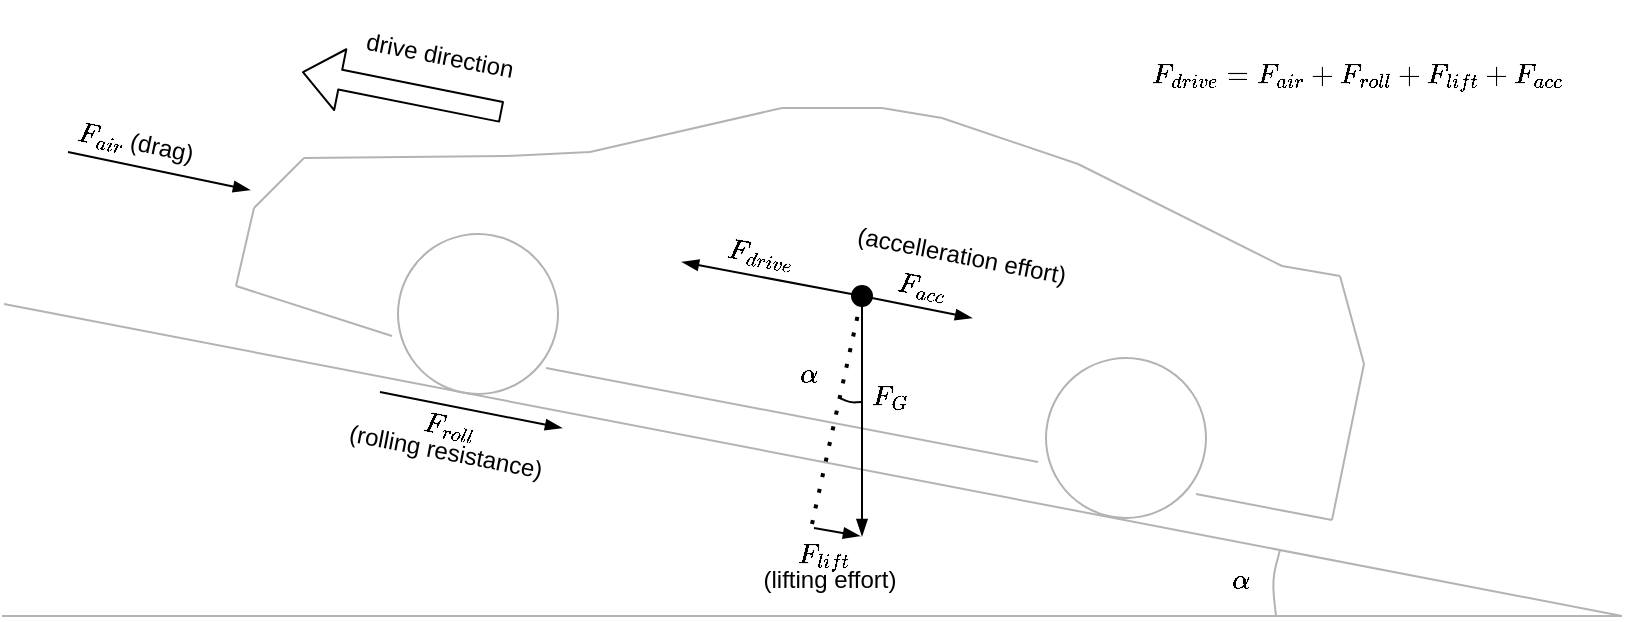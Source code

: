 <mxfile version="14.6.13" type="device"><diagram id="FSwsgHpq0lzSyvsJBn0J" name="Seite-1"><mxGraphModel dx="1301" dy="606" grid="1" gridSize="10" guides="1" tooltips="1" connect="1" arrows="1" fold="1" page="1" pageScale="1" pageWidth="827" pageHeight="583" math="1" shadow="0"><root><mxCell id="0"/><mxCell id="1" parent="0"/><mxCell id="6LIkNvrc2sMQ_mJ0OBAT-21" value="" style="group;rotation=10;movable=0;resizable=0;rotatable=0;deletable=0;editable=0;connectable=0;" vertex="1" connectable="0" parent="1"><mxGeometry x="134" y="180" width="560" height="181" as="geometry"/></mxCell><mxCell id="6LIkNvrc2sMQ_mJ0OBAT-22" value="" style="ellipse;whiteSpace=wrap;html=1;aspect=fixed;strokeColor=#B3B3B3;fillColor=none;rotation=-349;" vertex="1" parent="6LIkNvrc2sMQ_mJ0OBAT-21"><mxGeometry x="74" y="69" width="80" height="80" as="geometry"/></mxCell><mxCell id="6LIkNvrc2sMQ_mJ0OBAT-23" value="" style="ellipse;whiteSpace=wrap;html=1;aspect=fixed;strokeColor=#B3B3B3;fillColor=none;rotation=-349;" vertex="1" parent="6LIkNvrc2sMQ_mJ0OBAT-21"><mxGeometry x="398" y="131" width="80" height="80" as="geometry"/></mxCell><mxCell id="6LIkNvrc2sMQ_mJ0OBAT-24" value="" style="endArrow=none;html=1;strokeColor=#B3B3B3;strokeWidth=1;" edge="1" parent="6LIkNvrc2sMQ_mJ0OBAT-21"><mxGeometry width="50" height="50" relative="1" as="geometry"><mxPoint x="148" y="136" as="sourcePoint"/><mxPoint x="394" y="183" as="targetPoint"/></mxGeometry></mxCell><mxCell id="6LIkNvrc2sMQ_mJ0OBAT-25" value="" style="endArrow=none;html=1;strokeColor=#B3B3B3;strokeWidth=1;" edge="1" parent="6LIkNvrc2sMQ_mJ0OBAT-21"><mxGeometry width="50" height="50" relative="1" as="geometry"><mxPoint x="473" y="199" as="sourcePoint"/><mxPoint x="541" y="212" as="targetPoint"/></mxGeometry></mxCell><mxCell id="6LIkNvrc2sMQ_mJ0OBAT-26" value="" style="endArrow=none;html=1;strokeColor=#B3B3B3;strokeWidth=1;" edge="1" parent="6LIkNvrc2sMQ_mJ0OBAT-21"><mxGeometry width="50" height="50" relative="1" as="geometry"><mxPoint x="541" y="212" as="sourcePoint"/><mxPoint x="557" y="134" as="targetPoint"/></mxGeometry></mxCell><mxCell id="6LIkNvrc2sMQ_mJ0OBAT-27" value="" style="endArrow=none;html=1;strokeColor=#B3B3B3;strokeWidth=1;" edge="1" parent="6LIkNvrc2sMQ_mJ0OBAT-21"><mxGeometry width="50" height="50" relative="1" as="geometry"><mxPoint x="557" y="134" as="sourcePoint"/><mxPoint x="545" y="90" as="targetPoint"/></mxGeometry></mxCell><mxCell id="6LIkNvrc2sMQ_mJ0OBAT-28" value="" style="endArrow=none;html=1;strokeColor=#B3B3B3;strokeWidth=1;" edge="1" parent="6LIkNvrc2sMQ_mJ0OBAT-21"><mxGeometry width="50" height="50" relative="1" as="geometry"><mxPoint x="516" y="85" as="sourcePoint"/><mxPoint x="414" y="34" as="targetPoint"/></mxGeometry></mxCell><mxCell id="6LIkNvrc2sMQ_mJ0OBAT-29" value="" style="endArrow=none;html=1;strokeColor=#B3B3B3;strokeWidth=1;" edge="1" parent="6LIkNvrc2sMQ_mJ0OBAT-21"><mxGeometry width="50" height="50" relative="1" as="geometry"><mxPoint x="346" y="11" as="sourcePoint"/><mxPoint x="316" y="6" as="targetPoint"/></mxGeometry></mxCell><mxCell id="6LIkNvrc2sMQ_mJ0OBAT-30" value="" style="endArrow=none;html=1;strokeColor=#B3B3B3;strokeWidth=1;" edge="1" parent="6LIkNvrc2sMQ_mJ0OBAT-21"><mxGeometry width="50" height="50" relative="1" as="geometry"><mxPoint x="128" y="30" as="sourcePoint"/><mxPoint x="27" y="31" as="targetPoint"/></mxGeometry></mxCell><mxCell id="6LIkNvrc2sMQ_mJ0OBAT-31" value="" style="endArrow=none;html=1;strokeColor=#B3B3B3;strokeWidth=1;" edge="1" parent="6LIkNvrc2sMQ_mJ0OBAT-21"><mxGeometry width="50" height="50" relative="1" as="geometry"><mxPoint x="27" y="31" as="sourcePoint"/><mxPoint x="2" y="56" as="targetPoint"/></mxGeometry></mxCell><mxCell id="6LIkNvrc2sMQ_mJ0OBAT-32" value="" style="endArrow=none;html=1;strokeColor=#B3B3B3;strokeWidth=1;" edge="1" parent="6LIkNvrc2sMQ_mJ0OBAT-21"><mxGeometry width="50" height="50" relative="1" as="geometry"><mxPoint x="-7" y="95" as="sourcePoint"/><mxPoint x="71" y="120" as="targetPoint"/></mxGeometry></mxCell><mxCell id="6LIkNvrc2sMQ_mJ0OBAT-33" value="" style="endArrow=none;html=1;strokeColor=#B3B3B3;strokeWidth=1;" edge="1" parent="6LIkNvrc2sMQ_mJ0OBAT-21"><mxGeometry width="50" height="50" relative="1" as="geometry"><mxPoint x="2" y="56" as="sourcePoint"/><mxPoint x="-7" y="95" as="targetPoint"/></mxGeometry></mxCell><mxCell id="6LIkNvrc2sMQ_mJ0OBAT-34" value="" style="endArrow=none;html=1;strokeColor=#B3B3B3;strokeWidth=1;" edge="1" parent="6LIkNvrc2sMQ_mJ0OBAT-21"><mxGeometry width="50" height="50" relative="1" as="geometry"><mxPoint x="266" y="6" as="sourcePoint"/><mxPoint x="170" y="28" as="targetPoint"/></mxGeometry></mxCell><mxCell id="6LIkNvrc2sMQ_mJ0OBAT-35" value="" style="endArrow=none;html=1;strokeColor=#B3B3B3;strokeWidth=1;" edge="1" parent="6LIkNvrc2sMQ_mJ0OBAT-21"><mxGeometry width="50" height="50" relative="1" as="geometry"><mxPoint x="414" y="34" as="sourcePoint"/><mxPoint x="346" y="11" as="targetPoint"/></mxGeometry></mxCell><mxCell id="6LIkNvrc2sMQ_mJ0OBAT-36" value="" style="endArrow=none;html=1;strokeColor=#B3B3B3;strokeWidth=1;" edge="1" parent="6LIkNvrc2sMQ_mJ0OBAT-21"><mxGeometry width="50" height="50" relative="1" as="geometry"><mxPoint x="545" y="90" as="sourcePoint"/><mxPoint x="516" y="85" as="targetPoint"/></mxGeometry></mxCell><mxCell id="6LIkNvrc2sMQ_mJ0OBAT-37" value="" style="endArrow=none;html=1;strokeColor=#B3B3B3;strokeWidth=1;" edge="1" parent="6LIkNvrc2sMQ_mJ0OBAT-21"><mxGeometry width="50" height="50" relative="1" as="geometry"><mxPoint x="316" y="6" as="sourcePoint"/><mxPoint x="266" y="6" as="targetPoint"/></mxGeometry></mxCell><mxCell id="6LIkNvrc2sMQ_mJ0OBAT-38" value="" style="endArrow=none;html=1;strokeColor=#B3B3B3;strokeWidth=1;" edge="1" parent="6LIkNvrc2sMQ_mJ0OBAT-21"><mxGeometry width="50" height="50" relative="1" as="geometry"><mxPoint x="170" y="28" as="sourcePoint"/><mxPoint x="128" y="30" as="targetPoint"/></mxGeometry></mxCell><mxCell id="6LIkNvrc2sMQ_mJ0OBAT-39" value="" style="endArrow=none;html=1;strokeColor=#B3B3B3;" edge="1" parent="6LIkNvrc2sMQ_mJ0OBAT-21"><mxGeometry width="50" height="50" relative="1" as="geometry"><mxPoint x="-123" y="104" as="sourcePoint"/><mxPoint x="686" y="260" as="targetPoint"/></mxGeometry></mxCell><mxCell id="6LIkNvrc2sMQ_mJ0OBAT-45" value="" style="endArrow=blockThin;html=1;endFill=1;" edge="1" parent="6LIkNvrc2sMQ_mJ0OBAT-21"><mxGeometry width="50" height="50" relative="1" as="geometry"><mxPoint x="306" y="100" as="sourcePoint"/><mxPoint x="216" y="83" as="targetPoint"/></mxGeometry></mxCell><mxCell id="6LIkNvrc2sMQ_mJ0OBAT-46" value="" style="endArrow=none;html=1;endFill=0;startArrow=blockThin;startFill=1;" edge="1" parent="6LIkNvrc2sMQ_mJ0OBAT-21"><mxGeometry width="50" height="50" relative="1" as="geometry"><mxPoint x="361" y="111" as="sourcePoint"/><mxPoint x="306" y="100" as="targetPoint"/></mxGeometry></mxCell><mxCell id="6LIkNvrc2sMQ_mJ0OBAT-52" value="" style="endArrow=none;html=1;endFill=0;startArrow=blockThin;startFill=1;" edge="1" parent="6LIkNvrc2sMQ_mJ0OBAT-21"><mxGeometry width="50" height="50" relative="1" as="geometry"><mxPoint x="156" y="166" as="sourcePoint"/><mxPoint x="65" y="148" as="targetPoint"/></mxGeometry></mxCell><mxCell id="6LIkNvrc2sMQ_mJ0OBAT-55" value="" style="shape=flexArrow;endArrow=classic;html=1;endSize=6;strokeColor=#000000;" edge="1" parent="6LIkNvrc2sMQ_mJ0OBAT-21"><mxGeometry width="50" height="50" relative="1" as="geometry"><mxPoint x="126" y="8" as="sourcePoint"/><mxPoint x="26" y="-12" as="targetPoint"/></mxGeometry></mxCell><mxCell id="6LIkNvrc2sMQ_mJ0OBAT-69" value="&lt;font face=&quot;Arial&quot;&gt;drive direction&lt;/font&gt;" style="text;html=1;strokeColor=none;fillColor=none;align=center;verticalAlign=middle;whiteSpace=wrap;rounded=0;rotation=11;" vertex="1" parent="6LIkNvrc2sMQ_mJ0OBAT-21"><mxGeometry x="55" y="-30" width="80" height="20" as="geometry"/></mxCell><mxCell id="6LIkNvrc2sMQ_mJ0OBAT-77" value="&lt;font face=&quot;Arial&quot;&gt;$$F_{drive}$$&lt;/font&gt;" style="text;html=1;strokeColor=none;fillColor=none;align=center;verticalAlign=middle;whiteSpace=wrap;rounded=0;rotation=10;" vertex="1" parent="6LIkNvrc2sMQ_mJ0OBAT-21"><mxGeometry x="216" y="69.0" width="80" height="20" as="geometry"/></mxCell><mxCell id="6LIkNvrc2sMQ_mJ0OBAT-80" value="&lt;font face=&quot;Arial&quot;&gt;$$\alpha$$&lt;/font&gt;" style="text;html=1;strokeColor=none;fillColor=none;align=center;verticalAlign=middle;whiteSpace=wrap;rounded=0;rotation=0;" vertex="1" parent="6LIkNvrc2sMQ_mJ0OBAT-21"><mxGeometry x="260" y="129" width="40" height="20" as="geometry"/></mxCell><mxCell id="6LIkNvrc2sMQ_mJ0OBAT-76" value="&lt;font face=&quot;Arial&quot;&gt;$$F_{G}$$&lt;/font&gt;" style="text;html=1;strokeColor=none;fillColor=none;align=center;verticalAlign=middle;whiteSpace=wrap;rounded=0;rotation=0;" vertex="1" parent="6LIkNvrc2sMQ_mJ0OBAT-21"><mxGeometry x="300" y="140" width="40" height="20" as="geometry"/></mxCell><mxCell id="6LIkNvrc2sMQ_mJ0OBAT-74" value="&lt;font face=&quot;Arial&quot;&gt;$$F_{acc}$$&lt;/font&gt;" style="text;html=1;strokeColor=none;fillColor=none;align=center;verticalAlign=middle;whiteSpace=wrap;rounded=0;rotation=10;" vertex="1" parent="6LIkNvrc2sMQ_mJ0OBAT-21"><mxGeometry x="296" y="85" width="80" height="20" as="geometry"/></mxCell><mxCell id="6LIkNvrc2sMQ_mJ0OBAT-75" value="&lt;font face=&quot;Arial&quot;&gt;(accelleration effort)&lt;/font&gt;" style="text;html=1;strokeColor=none;fillColor=none;align=center;verticalAlign=middle;whiteSpace=wrap;rounded=0;rotation=11;" vertex="1" parent="6LIkNvrc2sMQ_mJ0OBAT-21"><mxGeometry x="296" y="70.0" width="120" height="20" as="geometry"/></mxCell><mxCell id="6LIkNvrc2sMQ_mJ0OBAT-40" value="" style="endArrow=none;html=1;strokeColor=#B3B3B3;" edge="1" parent="1"><mxGeometry width="50" height="50" relative="1" as="geometry"><mxPoint x="10" y="440" as="sourcePoint"/><mxPoint x="820" y="440" as="targetPoint"/></mxGeometry></mxCell><mxCell id="6LIkNvrc2sMQ_mJ0OBAT-42" value="" style="endArrow=blockThin;html=1;endFill=1;" edge="1" parent="1"><mxGeometry width="50" height="50" relative="1" as="geometry"><mxPoint x="440" y="280" as="sourcePoint"/><mxPoint x="440" y="400" as="targetPoint"/></mxGeometry></mxCell><mxCell id="6LIkNvrc2sMQ_mJ0OBAT-47" value="" style="ellipse;whiteSpace=wrap;html=1;aspect=fixed;fillColor=#000000;" vertex="1" parent="1"><mxGeometry x="435" y="275" width="10" height="10" as="geometry"/></mxCell><mxCell id="6LIkNvrc2sMQ_mJ0OBAT-49" value="" style="endArrow=none;dashed=1;html=1;dashPattern=1 3;strokeWidth=2;" edge="1" parent="1" target="6LIkNvrc2sMQ_mJ0OBAT-47"><mxGeometry width="50" height="50" relative="1" as="geometry"><mxPoint x="415" y="394" as="sourcePoint"/><mxPoint x="410" y="330" as="targetPoint"/></mxGeometry></mxCell><mxCell id="6LIkNvrc2sMQ_mJ0OBAT-51" value="" style="endArrow=none;html=1;endFill=0;startArrow=blockThin;startFill=1;endSize=6;" edge="1" parent="1"><mxGeometry width="50" height="50" relative="1" as="geometry"><mxPoint x="439" y="400" as="sourcePoint"/><mxPoint x="416" y="396" as="targetPoint"/></mxGeometry></mxCell><mxCell id="6LIkNvrc2sMQ_mJ0OBAT-53" value="" style="endArrow=none;html=1;endFill=0;startArrow=blockThin;startFill=1;" edge="1" parent="1"><mxGeometry width="50" height="50" relative="1" as="geometry"><mxPoint x="134" y="227" as="sourcePoint"/><mxPoint x="43" y="208" as="targetPoint"/></mxGeometry></mxCell><mxCell id="6LIkNvrc2sMQ_mJ0OBAT-70" value="&lt;font face=&quot;Arial&quot;&gt;$$F_{air}$$&lt;/font&gt;" style="text;html=1;strokeColor=none;fillColor=none;align=center;verticalAlign=middle;whiteSpace=wrap;rounded=0;rotation=11;" vertex="1" parent="1"><mxGeometry x="20" y="190" width="80" height="20" as="geometry"/></mxCell><mxCell id="6LIkNvrc2sMQ_mJ0OBAT-71" value="&lt;font face=&quot;Arial&quot;&gt;(drag)&lt;/font&gt;" style="text;html=1;strokeColor=none;fillColor=none;align=center;verticalAlign=middle;whiteSpace=wrap;rounded=0;rotation=12;" vertex="1" parent="1"><mxGeometry x="50" y="196" width="80" height="20" as="geometry"/></mxCell><mxCell id="6LIkNvrc2sMQ_mJ0OBAT-72" value="&lt;font face=&quot;Arial&quot;&gt;(rolling resistance)&lt;/font&gt;" style="text;html=1;strokeColor=none;fillColor=none;align=center;verticalAlign=middle;whiteSpace=wrap;rounded=0;rotation=11;" vertex="1" parent="1"><mxGeometry x="172" y="348" width="120" height="20" as="geometry"/></mxCell><mxCell id="6LIkNvrc2sMQ_mJ0OBAT-73" value="&lt;font face=&quot;Arial&quot;&gt;$$F_{roll}$$&lt;/font&gt;" style="text;html=1;strokeColor=none;fillColor=none;align=center;verticalAlign=middle;whiteSpace=wrap;rounded=0;rotation=10;" vertex="1" parent="1"><mxGeometry x="194" y="335" width="80" height="20" as="geometry"/></mxCell><mxCell id="6LIkNvrc2sMQ_mJ0OBAT-78" value="&lt;font face=&quot;Arial&quot;&gt;$$F_{drive} = F_{air} + F_{roll} + F_{lift} + F_{acc}$$&lt;/font&gt;" style="text;html=1;strokeColor=none;fillColor=none;align=center;verticalAlign=middle;whiteSpace=wrap;rounded=0;rotation=0;" vertex="1" parent="1"><mxGeometry x="580" y="160" width="215" height="20" as="geometry"/></mxCell><mxCell id="6LIkNvrc2sMQ_mJ0OBAT-79" value="&lt;font face=&quot;Arial&quot;&gt;$$F_{lift}$$&lt;/font&gt;" style="text;html=1;strokeColor=none;fillColor=none;align=center;verticalAlign=middle;whiteSpace=wrap;rounded=0;rotation=0;" vertex="1" parent="1"><mxGeometry x="397" y="400" width="48" height="20" as="geometry"/></mxCell><mxCell id="6LIkNvrc2sMQ_mJ0OBAT-81" value="&lt;font face=&quot;Arial&quot;&gt;$$\alpha$$&lt;/font&gt;" style="text;html=1;strokeColor=none;fillColor=none;align=center;verticalAlign=middle;whiteSpace=wrap;rounded=0;rotation=0;" vertex="1" parent="1"><mxGeometry x="610" y="412" width="40" height="20" as="geometry"/></mxCell><mxCell id="6LIkNvrc2sMQ_mJ0OBAT-82" value="" style="endArrow=none;html=1;strokeColor=#B3B3B3;" edge="1" parent="1"><mxGeometry x="445" y="112" width="50" height="50" as="geometry"><mxPoint x="647" y="440" as="sourcePoint"/><mxPoint x="649" y="407" as="targetPoint"/><Array as="points"><mxPoint x="645" y="422"/></Array></mxGeometry></mxCell><mxCell id="6LIkNvrc2sMQ_mJ0OBAT-83" value="" style="endArrow=none;html=1;" edge="1" parent="1"><mxGeometry x="26" y="110.34" width="50" height="50" as="geometry"><mxPoint x="429" y="331" as="sourcePoint"/><mxPoint x="440" y="333" as="targetPoint"/><Array as="points"><mxPoint x="434" y="333.34"/></Array></mxGeometry></mxCell><mxCell id="6LIkNvrc2sMQ_mJ0OBAT-84" value="&lt;font face=&quot;Arial&quot;&gt;(lifting effort)&lt;/font&gt;" style="text;html=1;strokeColor=none;fillColor=none;align=center;verticalAlign=middle;whiteSpace=wrap;rounded=0;rotation=0;" vertex="1" parent="1"><mxGeometry x="384" y="412" width="80" height="20" as="geometry"/></mxCell></root></mxGraphModel></diagram></mxfile>